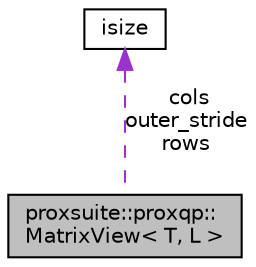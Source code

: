 digraph "proxsuite::proxqp::MatrixView&lt; T, L &gt;"
{
 // LATEX_PDF_SIZE
  bgcolor="transparent";
  edge [fontname="Helvetica",fontsize="10",labelfontname="Helvetica",labelfontsize="10"];
  node [fontname="Helvetica",fontsize="10",shape=record];
  Node1 [label="proxsuite::proxqp::\lMatrixView\< T, L \>",height=0.2,width=0.4,color="black", fillcolor="grey75", style="filled", fontcolor="black",tooltip=" "];
  Node2 -> Node1 [dir="back",color="darkorchid3",fontsize="10",style="dashed",label=" cols\nouter_stride\nrows" ,fontname="Helvetica"];
  Node2 [label="isize",height=0.2,width=0.4,color="black",tooltip=" "];
}

